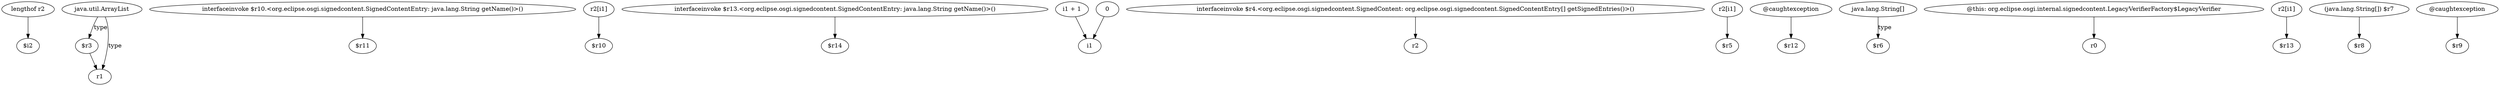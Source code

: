 digraph g {
0[label="lengthof r2"]
1[label="$i2"]
0->1[label=""]
2[label="java.util.ArrayList"]
3[label="$r3"]
2->3[label="type"]
4[label="r1"]
2->4[label="type"]
5[label="interfaceinvoke $r10.<org.eclipse.osgi.signedcontent.SignedContentEntry: java.lang.String getName()>()"]
6[label="$r11"]
5->6[label=""]
7[label="r2[i1]"]
8[label="$r10"]
7->8[label=""]
9[label="interfaceinvoke $r13.<org.eclipse.osgi.signedcontent.SignedContentEntry: java.lang.String getName()>()"]
10[label="$r14"]
9->10[label=""]
11[label="i1 + 1"]
12[label="i1"]
11->12[label=""]
13[label="interfaceinvoke $r4.<org.eclipse.osgi.signedcontent.SignedContent: org.eclipse.osgi.signedcontent.SignedContentEntry[] getSignedEntries()>()"]
14[label="r2"]
13->14[label=""]
15[label="r2[i1]"]
16[label="$r5"]
15->16[label=""]
3->4[label=""]
17[label="0"]
17->12[label=""]
18[label="@caughtexception"]
19[label="$r12"]
18->19[label=""]
20[label="java.lang.String[]"]
21[label="$r6"]
20->21[label="type"]
22[label="@this: org.eclipse.osgi.internal.signedcontent.LegacyVerifierFactory$LegacyVerifier"]
23[label="r0"]
22->23[label=""]
24[label="r2[i1]"]
25[label="$r13"]
24->25[label=""]
26[label="(java.lang.String[]) $r7"]
27[label="$r8"]
26->27[label=""]
28[label="@caughtexception"]
29[label="$r9"]
28->29[label=""]
}